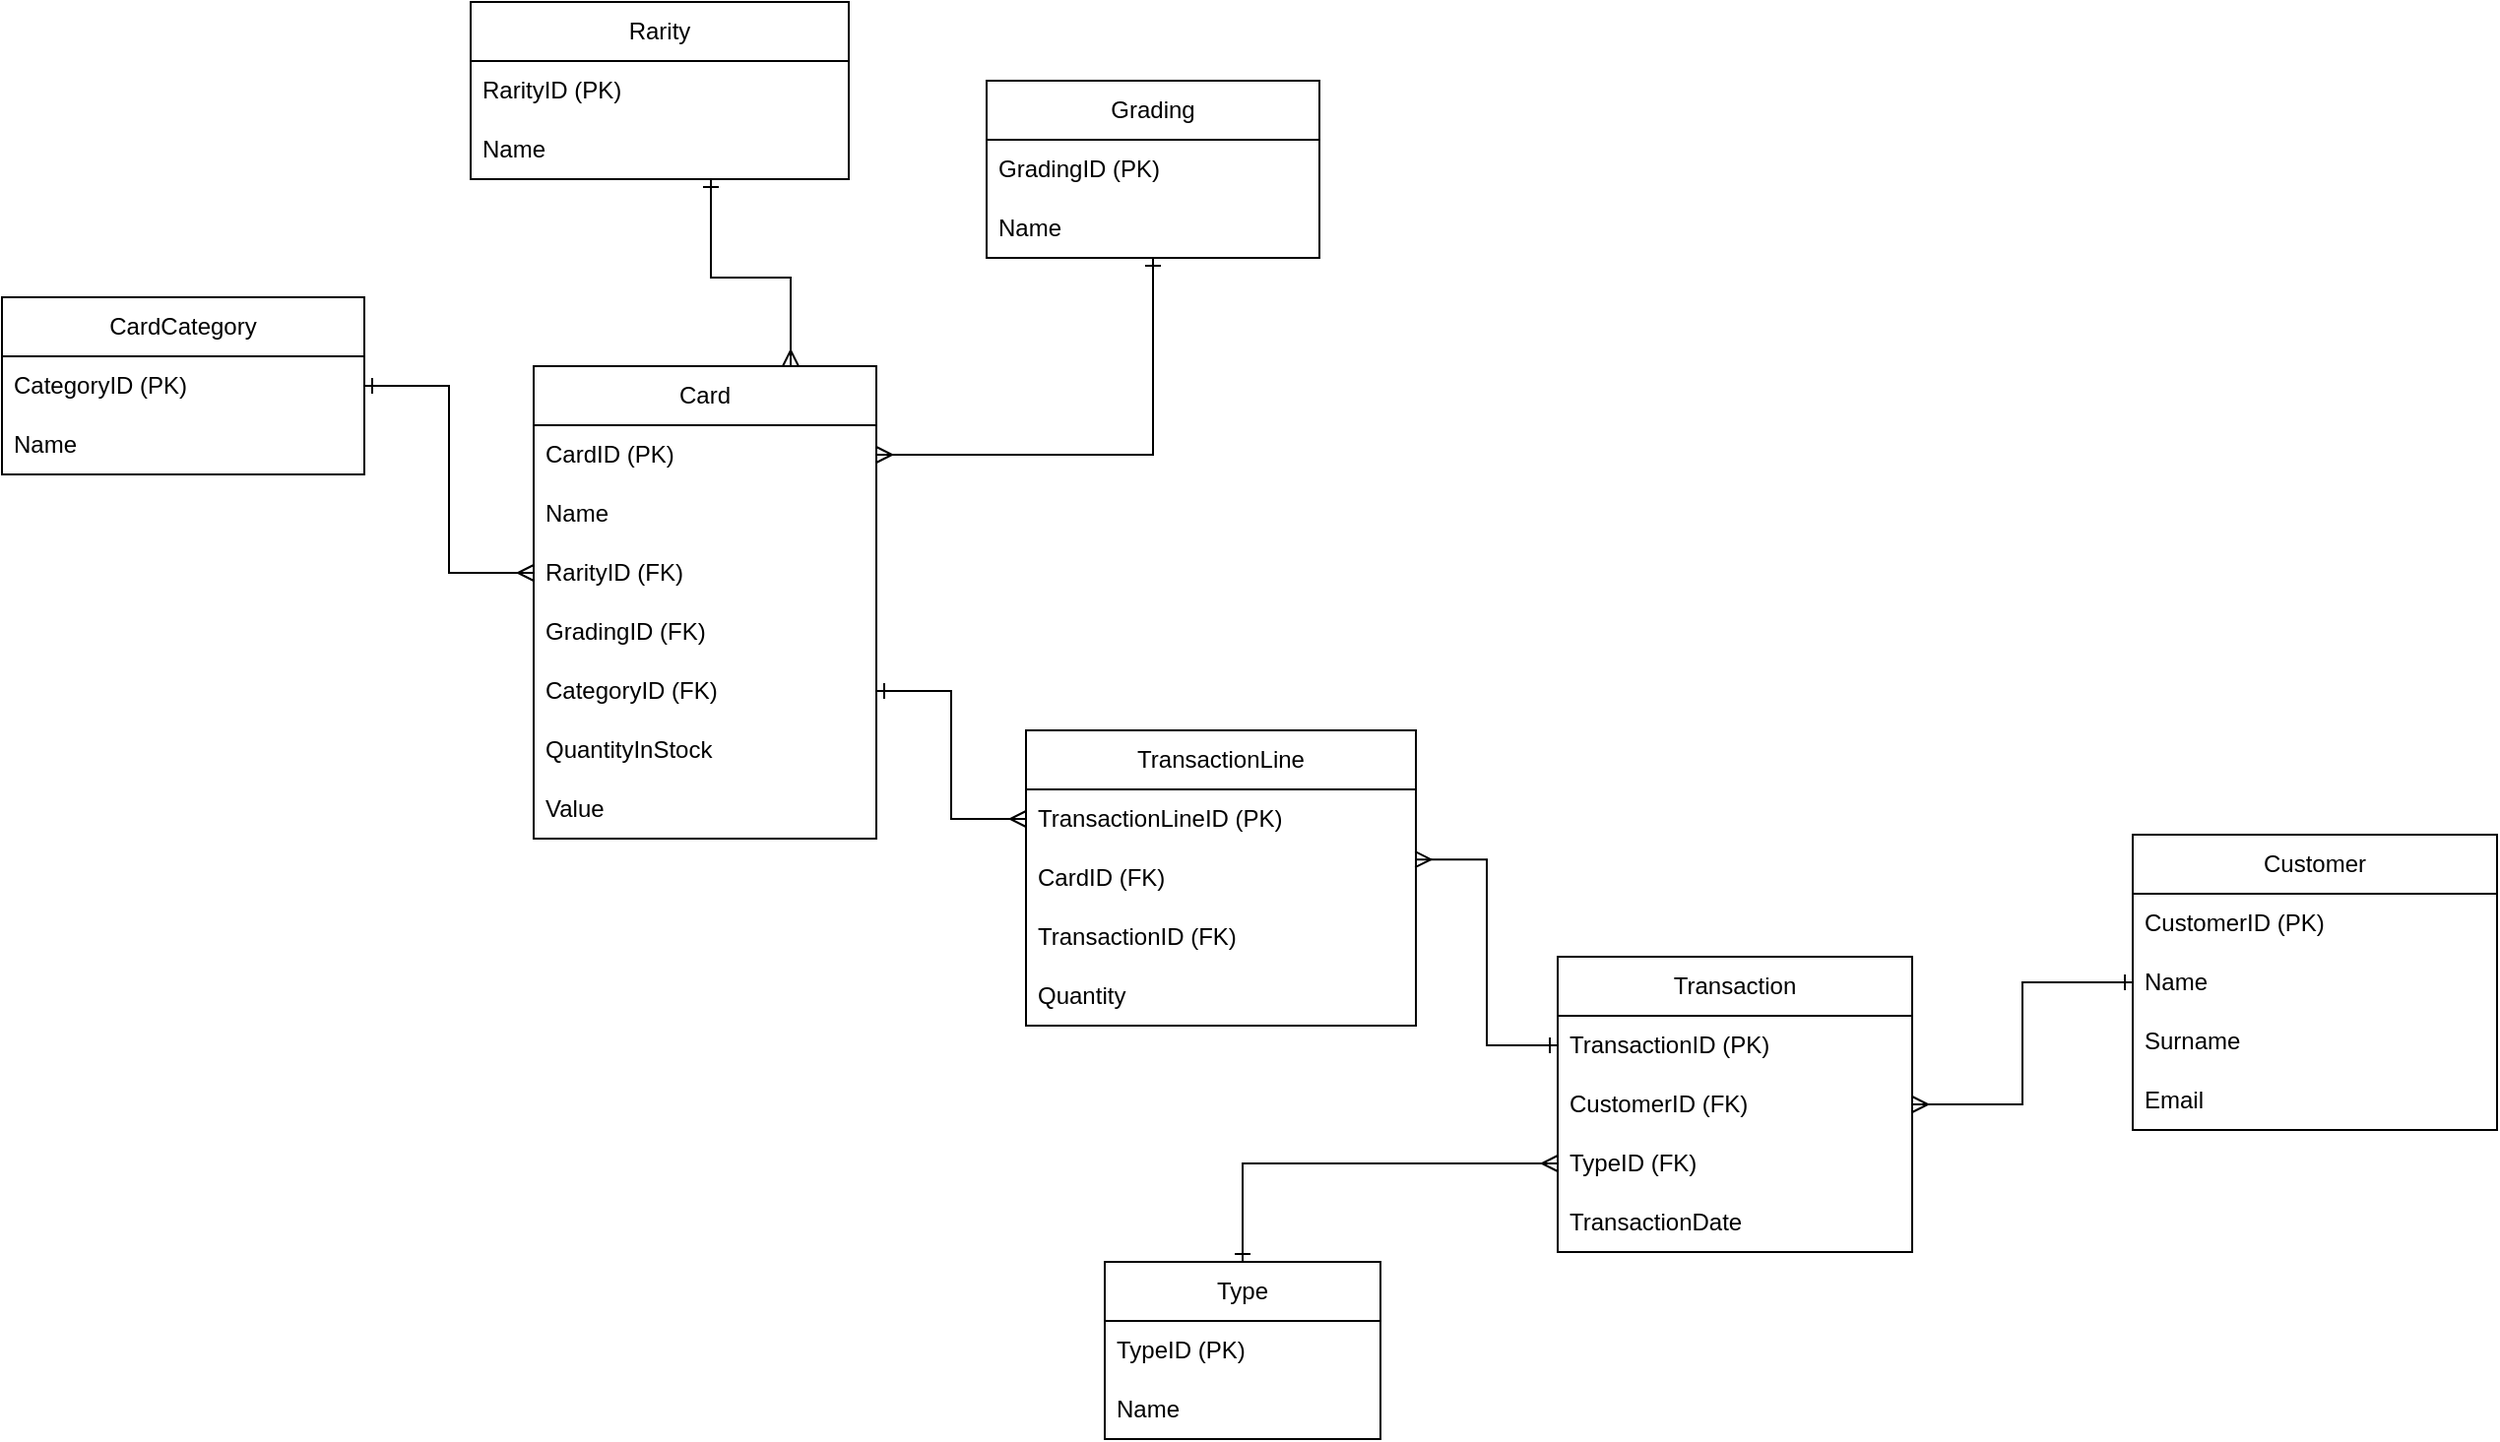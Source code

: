 <mxfile version="23.1.2" type="github">
  <diagram name="Page-1" id="Q0J5vgoRxOpuG1w4QGVU">
    <mxGraphModel dx="2288" dy="669" grid="1" gridSize="10" guides="1" tooltips="1" connect="1" arrows="1" fold="1" page="1" pageScale="1" pageWidth="827" pageHeight="1169" math="0" shadow="0">
      <root>
        <mxCell id="0" />
        <mxCell id="1" parent="0" />
        <mxCell id="mX4bafv3sgb2gPdgIgHv-1" value="CardCategory" style="swimlane;fontStyle=0;childLayout=stackLayout;horizontal=1;startSize=30;horizontalStack=0;resizeParent=1;resizeParentMax=0;resizeLast=0;collapsible=1;marginBottom=0;whiteSpace=wrap;html=1;" parent="1" vertex="1">
          <mxGeometry x="-240" y="370" width="184" height="90" as="geometry">
            <mxRectangle x="110" y="210" width="90" height="30" as="alternateBounds" />
          </mxGeometry>
        </mxCell>
        <mxCell id="mX4bafv3sgb2gPdgIgHv-2" value="CategoryID (PK)" style="text;strokeColor=none;fillColor=none;align=left;verticalAlign=middle;spacingLeft=4;spacingRight=4;overflow=hidden;points=[[0,0.5],[1,0.5]];portConstraint=eastwest;rotatable=0;whiteSpace=wrap;html=1;" parent="mX4bafv3sgb2gPdgIgHv-1" vertex="1">
          <mxGeometry y="30" width="184" height="30" as="geometry" />
        </mxCell>
        <mxCell id="mX4bafv3sgb2gPdgIgHv-3" value="Name" style="text;strokeColor=none;fillColor=none;align=left;verticalAlign=middle;spacingLeft=4;spacingRight=4;overflow=hidden;points=[[0,0.5],[1,0.5]];portConstraint=eastwest;rotatable=0;whiteSpace=wrap;html=1;" parent="mX4bafv3sgb2gPdgIgHv-1" vertex="1">
          <mxGeometry y="60" width="184" height="30" as="geometry" />
        </mxCell>
        <mxCell id="mX4bafv3sgb2gPdgIgHv-4" value="Card" style="swimlane;fontStyle=0;childLayout=stackLayout;horizontal=1;startSize=30;horizontalStack=0;resizeParent=1;resizeParentMax=0;resizeLast=0;collapsible=1;marginBottom=0;whiteSpace=wrap;html=1;" parent="1" vertex="1">
          <mxGeometry x="30" y="405" width="174" height="240" as="geometry" />
        </mxCell>
        <mxCell id="mX4bafv3sgb2gPdgIgHv-5" value="CardID (PK)" style="text;strokeColor=none;fillColor=none;align=left;verticalAlign=middle;spacingLeft=4;spacingRight=4;overflow=hidden;points=[[0,0.5],[1,0.5]];portConstraint=eastwest;rotatable=0;whiteSpace=wrap;html=1;" parent="mX4bafv3sgb2gPdgIgHv-4" vertex="1">
          <mxGeometry y="30" width="174" height="30" as="geometry" />
        </mxCell>
        <mxCell id="mX4bafv3sgb2gPdgIgHv-6" value="Name" style="text;strokeColor=none;fillColor=none;align=left;verticalAlign=middle;spacingLeft=4;spacingRight=4;overflow=hidden;points=[[0,0.5],[1,0.5]];portConstraint=eastwest;rotatable=0;whiteSpace=wrap;html=1;" parent="mX4bafv3sgb2gPdgIgHv-4" vertex="1">
          <mxGeometry y="60" width="174" height="30" as="geometry" />
        </mxCell>
        <mxCell id="mX4bafv3sgb2gPdgIgHv-7" value="RarityID (FK)" style="text;strokeColor=none;fillColor=none;align=left;verticalAlign=middle;spacingLeft=4;spacingRight=4;overflow=hidden;points=[[0,0.5],[1,0.5]];portConstraint=eastwest;rotatable=0;whiteSpace=wrap;html=1;" parent="mX4bafv3sgb2gPdgIgHv-4" vertex="1">
          <mxGeometry y="90" width="174" height="30" as="geometry" />
        </mxCell>
        <mxCell id="mX4bafv3sgb2gPdgIgHv-8" value="GradingID (FK)" style="text;strokeColor=none;fillColor=none;align=left;verticalAlign=middle;spacingLeft=4;spacingRight=4;overflow=hidden;points=[[0,0.5],[1,0.5]];portConstraint=eastwest;rotatable=0;whiteSpace=wrap;html=1;" parent="mX4bafv3sgb2gPdgIgHv-4" vertex="1">
          <mxGeometry y="120" width="174" height="30" as="geometry" />
        </mxCell>
        <mxCell id="mX4bafv3sgb2gPdgIgHv-9" value="CategoryID (FK)" style="text;strokeColor=none;fillColor=none;align=left;verticalAlign=middle;spacingLeft=4;spacingRight=4;overflow=hidden;points=[[0,0.5],[1,0.5]];portConstraint=eastwest;rotatable=0;whiteSpace=wrap;html=1;" parent="mX4bafv3sgb2gPdgIgHv-4" vertex="1">
          <mxGeometry y="150" width="174" height="30" as="geometry" />
        </mxCell>
        <mxCell id="mX4bafv3sgb2gPdgIgHv-10" value="QuantityInStock" style="text;strokeColor=none;fillColor=none;align=left;verticalAlign=middle;spacingLeft=4;spacingRight=4;overflow=hidden;points=[[0,0.5],[1,0.5]];portConstraint=eastwest;rotatable=0;whiteSpace=wrap;html=1;" parent="mX4bafv3sgb2gPdgIgHv-4" vertex="1">
          <mxGeometry y="180" width="174" height="30" as="geometry" />
        </mxCell>
        <mxCell id="mX4bafv3sgb2gPdgIgHv-11" value="Value" style="text;strokeColor=none;fillColor=none;align=left;verticalAlign=middle;spacingLeft=4;spacingRight=4;overflow=hidden;points=[[0,0.5],[1,0.5]];portConstraint=eastwest;rotatable=0;whiteSpace=wrap;html=1;" parent="mX4bafv3sgb2gPdgIgHv-4" vertex="1">
          <mxGeometry y="210" width="174" height="30" as="geometry" />
        </mxCell>
        <mxCell id="mX4bafv3sgb2gPdgIgHv-12" style="edgeStyle=orthogonalEdgeStyle;rounded=0;orthogonalLoop=1;jettySize=auto;html=1;entryX=1;entryY=0.5;entryDx=0;entryDy=0;endArrow=ERmany;endFill=0;startArrow=ERone;startFill=0;" parent="1" source="mX4bafv3sgb2gPdgIgHv-13" target="mX4bafv3sgb2gPdgIgHv-5" edge="1">
          <mxGeometry relative="1" as="geometry" />
        </mxCell>
        <mxCell id="mX4bafv3sgb2gPdgIgHv-13" value="Grading" style="swimlane;fontStyle=0;childLayout=stackLayout;horizontal=1;startSize=30;horizontalStack=0;resizeParent=1;resizeParentMax=0;resizeLast=0;collapsible=1;marginBottom=0;whiteSpace=wrap;html=1;" parent="1" vertex="1">
          <mxGeometry x="260" y="260" width="169" height="90" as="geometry" />
        </mxCell>
        <mxCell id="mX4bafv3sgb2gPdgIgHv-14" value="GradingID (PK)" style="text;strokeColor=none;fillColor=none;align=left;verticalAlign=middle;spacingLeft=4;spacingRight=4;overflow=hidden;points=[[0,0.5],[1,0.5]];portConstraint=eastwest;rotatable=0;whiteSpace=wrap;html=1;" parent="mX4bafv3sgb2gPdgIgHv-13" vertex="1">
          <mxGeometry y="30" width="169" height="30" as="geometry" />
        </mxCell>
        <mxCell id="mX4bafv3sgb2gPdgIgHv-15" value="Name" style="text;strokeColor=none;fillColor=none;align=left;verticalAlign=middle;spacingLeft=4;spacingRight=4;overflow=hidden;points=[[0,0.5],[1,0.5]];portConstraint=eastwest;rotatable=0;whiteSpace=wrap;html=1;" parent="mX4bafv3sgb2gPdgIgHv-13" vertex="1">
          <mxGeometry y="60" width="169" height="30" as="geometry" />
        </mxCell>
        <mxCell id="mX4bafv3sgb2gPdgIgHv-16" value="Transaction" style="swimlane;fontStyle=0;childLayout=stackLayout;horizontal=1;startSize=30;horizontalStack=0;resizeParent=1;resizeParentMax=0;resizeLast=0;collapsible=1;marginBottom=0;whiteSpace=wrap;html=1;" parent="1" vertex="1">
          <mxGeometry x="550" y="705" width="180" height="150" as="geometry" />
        </mxCell>
        <mxCell id="mX4bafv3sgb2gPdgIgHv-17" value="TransactionID (PK)" style="text;strokeColor=none;fillColor=none;align=left;verticalAlign=middle;spacingLeft=4;spacingRight=4;overflow=hidden;points=[[0,0.5],[1,0.5]];portConstraint=eastwest;rotatable=0;whiteSpace=wrap;html=1;" parent="mX4bafv3sgb2gPdgIgHv-16" vertex="1">
          <mxGeometry y="30" width="180" height="30" as="geometry" />
        </mxCell>
        <mxCell id="mX4bafv3sgb2gPdgIgHv-18" value="CustomerID (FK)" style="text;strokeColor=none;fillColor=none;align=left;verticalAlign=middle;spacingLeft=4;spacingRight=4;overflow=hidden;points=[[0,0.5],[1,0.5]];portConstraint=eastwest;rotatable=0;whiteSpace=wrap;html=1;" parent="mX4bafv3sgb2gPdgIgHv-16" vertex="1">
          <mxGeometry y="60" width="180" height="30" as="geometry" />
        </mxCell>
        <mxCell id="mX4bafv3sgb2gPdgIgHv-20" value="TypeID (FK)" style="text;strokeColor=none;fillColor=none;align=left;verticalAlign=middle;spacingLeft=4;spacingRight=4;overflow=hidden;points=[[0,0.5],[1,0.5]];portConstraint=eastwest;rotatable=0;whiteSpace=wrap;html=1;" parent="mX4bafv3sgb2gPdgIgHv-16" vertex="1">
          <mxGeometry y="90" width="180" height="30" as="geometry" />
        </mxCell>
        <mxCell id="mX4bafv3sgb2gPdgIgHv-21" value="TransactionDate" style="text;strokeColor=none;fillColor=none;align=left;verticalAlign=middle;spacingLeft=4;spacingRight=4;overflow=hidden;points=[[0,0.5],[1,0.5]];portConstraint=eastwest;rotatable=0;whiteSpace=wrap;html=1;" parent="mX4bafv3sgb2gPdgIgHv-16" vertex="1">
          <mxGeometry y="120" width="180" height="30" as="geometry" />
        </mxCell>
        <mxCell id="mX4bafv3sgb2gPdgIgHv-22" value="Rarity" style="swimlane;fontStyle=0;childLayout=stackLayout;horizontal=1;startSize=30;horizontalStack=0;resizeParent=1;resizeParentMax=0;resizeLast=0;collapsible=1;marginBottom=0;whiteSpace=wrap;html=1;" parent="1" vertex="1">
          <mxGeometry x="-2" y="220" width="192" height="90" as="geometry" />
        </mxCell>
        <mxCell id="mX4bafv3sgb2gPdgIgHv-23" value="RarityID (PK)" style="text;strokeColor=none;fillColor=none;align=left;verticalAlign=middle;spacingLeft=4;spacingRight=4;overflow=hidden;points=[[0,0.5],[1,0.5]];portConstraint=eastwest;rotatable=0;whiteSpace=wrap;html=1;" parent="mX4bafv3sgb2gPdgIgHv-22" vertex="1">
          <mxGeometry y="30" width="192" height="30" as="geometry" />
        </mxCell>
        <mxCell id="mX4bafv3sgb2gPdgIgHv-24" value="Name" style="text;strokeColor=none;fillColor=none;align=left;verticalAlign=middle;spacingLeft=4;spacingRight=4;overflow=hidden;points=[[0,0.5],[1,0.5]];portConstraint=eastwest;rotatable=0;whiteSpace=wrap;html=1;" parent="mX4bafv3sgb2gPdgIgHv-22" vertex="1">
          <mxGeometry y="60" width="192" height="30" as="geometry" />
        </mxCell>
        <mxCell id="mX4bafv3sgb2gPdgIgHv-25" style="edgeStyle=orthogonalEdgeStyle;rounded=0;orthogonalLoop=1;jettySize=auto;html=1;entryX=0.75;entryY=0;entryDx=0;entryDy=0;endArrow=ERmany;endFill=0;startArrow=ERone;startFill=0;" parent="1" source="mX4bafv3sgb2gPdgIgHv-24" target="mX4bafv3sgb2gPdgIgHv-4" edge="1">
          <mxGeometry relative="1" as="geometry">
            <Array as="points">
              <mxPoint x="120" y="360" />
              <mxPoint x="161" y="360" />
            </Array>
          </mxGeometry>
        </mxCell>
        <mxCell id="mX4bafv3sgb2gPdgIgHv-26" style="edgeStyle=orthogonalEdgeStyle;rounded=0;orthogonalLoop=1;jettySize=auto;html=1;entryX=1;entryY=0.5;entryDx=0;entryDy=0;startArrow=ERmany;startFill=0;endArrow=ERone;endFill=0;" parent="1" source="mX4bafv3sgb2gPdgIgHv-7" target="mX4bafv3sgb2gPdgIgHv-2" edge="1">
          <mxGeometry relative="1" as="geometry" />
        </mxCell>
        <mxCell id="mX4bafv3sgb2gPdgIgHv-27" value="Customer" style="swimlane;fontStyle=0;childLayout=stackLayout;horizontal=1;startSize=30;horizontalStack=0;resizeParent=1;resizeParentMax=0;resizeLast=0;collapsible=1;marginBottom=0;whiteSpace=wrap;html=1;" parent="1" vertex="1">
          <mxGeometry x="842" y="643" width="185" height="150" as="geometry" />
        </mxCell>
        <mxCell id="mX4bafv3sgb2gPdgIgHv-28" value="CustomerID (PK)" style="text;strokeColor=none;fillColor=none;align=left;verticalAlign=middle;spacingLeft=4;spacingRight=4;overflow=hidden;points=[[0,0.5],[1,0.5]];portConstraint=eastwest;rotatable=0;whiteSpace=wrap;html=1;" parent="mX4bafv3sgb2gPdgIgHv-27" vertex="1">
          <mxGeometry y="30" width="185" height="30" as="geometry" />
        </mxCell>
        <mxCell id="mX4bafv3sgb2gPdgIgHv-29" value="Name" style="text;strokeColor=none;fillColor=none;align=left;verticalAlign=middle;spacingLeft=4;spacingRight=4;overflow=hidden;points=[[0,0.5],[1,0.5]];portConstraint=eastwest;rotatable=0;whiteSpace=wrap;html=1;" parent="mX4bafv3sgb2gPdgIgHv-27" vertex="1">
          <mxGeometry y="60" width="185" height="30" as="geometry" />
        </mxCell>
        <mxCell id="mX4bafv3sgb2gPdgIgHv-30" value="Surname" style="text;strokeColor=none;fillColor=none;align=left;verticalAlign=middle;spacingLeft=4;spacingRight=4;overflow=hidden;points=[[0,0.5],[1,0.5]];portConstraint=eastwest;rotatable=0;whiteSpace=wrap;html=1;" parent="mX4bafv3sgb2gPdgIgHv-27" vertex="1">
          <mxGeometry y="90" width="185" height="30" as="geometry" />
        </mxCell>
        <mxCell id="mX4bafv3sgb2gPdgIgHv-31" value="Email" style="text;strokeColor=none;fillColor=none;align=left;verticalAlign=middle;spacingLeft=4;spacingRight=4;overflow=hidden;points=[[0,0.5],[1,0.5]];portConstraint=eastwest;rotatable=0;whiteSpace=wrap;html=1;" parent="mX4bafv3sgb2gPdgIgHv-27" vertex="1">
          <mxGeometry y="120" width="185" height="30" as="geometry" />
        </mxCell>
        <mxCell id="mX4bafv3sgb2gPdgIgHv-32" style="edgeStyle=orthogonalEdgeStyle;rounded=0;orthogonalLoop=1;jettySize=auto;html=1;entryX=0;entryY=0.5;entryDx=0;entryDy=0;endArrow=ERone;endFill=0;startArrow=ERmany;startFill=0;" parent="1" source="mX4bafv3sgb2gPdgIgHv-18" target="mX4bafv3sgb2gPdgIgHv-29" edge="1">
          <mxGeometry relative="1" as="geometry" />
        </mxCell>
        <mxCell id="mX4bafv3sgb2gPdgIgHv-33" style="edgeStyle=orthogonalEdgeStyle;rounded=0;orthogonalLoop=1;jettySize=auto;html=1;entryX=0;entryY=0.5;entryDx=0;entryDy=0;endArrow=ERmany;endFill=0;startArrow=ERone;startFill=0;" parent="1" source="mX4bafv3sgb2gPdgIgHv-34" target="mX4bafv3sgb2gPdgIgHv-20" edge="1">
          <mxGeometry relative="1" as="geometry" />
        </mxCell>
        <mxCell id="mX4bafv3sgb2gPdgIgHv-34" value="Type" style="swimlane;fontStyle=0;childLayout=stackLayout;horizontal=1;startSize=30;horizontalStack=0;resizeParent=1;resizeParentMax=0;resizeLast=0;collapsible=1;marginBottom=0;whiteSpace=wrap;html=1;" parent="1" vertex="1">
          <mxGeometry x="320" y="860" width="140" height="90" as="geometry" />
        </mxCell>
        <mxCell id="mX4bafv3sgb2gPdgIgHv-35" value="TypeID (PK)" style="text;strokeColor=none;fillColor=none;align=left;verticalAlign=middle;spacingLeft=4;spacingRight=4;overflow=hidden;points=[[0,0.5],[1,0.5]];portConstraint=eastwest;rotatable=0;whiteSpace=wrap;html=1;" parent="mX4bafv3sgb2gPdgIgHv-34" vertex="1">
          <mxGeometry y="30" width="140" height="30" as="geometry" />
        </mxCell>
        <mxCell id="mX4bafv3sgb2gPdgIgHv-36" value="Name" style="text;strokeColor=none;fillColor=none;align=left;verticalAlign=middle;spacingLeft=4;spacingRight=4;overflow=hidden;points=[[0,0.5],[1,0.5]];portConstraint=eastwest;rotatable=0;whiteSpace=wrap;html=1;" parent="mX4bafv3sgb2gPdgIgHv-34" vertex="1">
          <mxGeometry y="60" width="140" height="30" as="geometry" />
        </mxCell>
        <mxCell id="mX4bafv3sgb2gPdgIgHv-37" value="TransactionLine" style="swimlane;fontStyle=0;childLayout=stackLayout;horizontal=1;startSize=30;horizontalStack=0;resizeParent=1;resizeParentMax=0;resizeLast=0;collapsible=1;marginBottom=0;whiteSpace=wrap;html=1;" parent="1" vertex="1">
          <mxGeometry x="280" y="590" width="198" height="150" as="geometry" />
        </mxCell>
        <mxCell id="mX4bafv3sgb2gPdgIgHv-38" value="TransactionLineID (PK)" style="text;strokeColor=none;fillColor=none;align=left;verticalAlign=middle;spacingLeft=4;spacingRight=4;overflow=hidden;points=[[0,0.5],[1,0.5]];portConstraint=eastwest;rotatable=0;whiteSpace=wrap;html=1;" parent="mX4bafv3sgb2gPdgIgHv-37" vertex="1">
          <mxGeometry y="30" width="198" height="30" as="geometry" />
        </mxCell>
        <mxCell id="mX4bafv3sgb2gPdgIgHv-39" value="CardID (FK)" style="text;strokeColor=none;fillColor=none;align=left;verticalAlign=middle;spacingLeft=4;spacingRight=4;overflow=hidden;points=[[0,0.5],[1,0.5]];portConstraint=eastwest;rotatable=0;whiteSpace=wrap;html=1;" parent="mX4bafv3sgb2gPdgIgHv-37" vertex="1">
          <mxGeometry y="60" width="198" height="30" as="geometry" />
        </mxCell>
        <mxCell id="mX4bafv3sgb2gPdgIgHv-40" value="TransactionID (FK)" style="text;strokeColor=none;fillColor=none;align=left;verticalAlign=middle;spacingLeft=4;spacingRight=4;overflow=hidden;points=[[0,0.5],[1,0.5]];portConstraint=eastwest;rotatable=0;whiteSpace=wrap;html=1;" parent="mX4bafv3sgb2gPdgIgHv-37" vertex="1">
          <mxGeometry y="90" width="198" height="30" as="geometry" />
        </mxCell>
        <mxCell id="mX4bafv3sgb2gPdgIgHv-41" value="Quantity" style="text;strokeColor=none;fillColor=none;align=left;verticalAlign=middle;spacingLeft=4;spacingRight=4;overflow=hidden;points=[[0,0.5],[1,0.5]];portConstraint=eastwest;rotatable=0;whiteSpace=wrap;html=1;" parent="mX4bafv3sgb2gPdgIgHv-37" vertex="1">
          <mxGeometry y="120" width="198" height="30" as="geometry" />
        </mxCell>
        <mxCell id="mX4bafv3sgb2gPdgIgHv-42" style="edgeStyle=orthogonalEdgeStyle;rounded=0;orthogonalLoop=1;jettySize=auto;html=1;entryX=0;entryY=0.5;entryDx=0;entryDy=0;endArrow=ERmany;endFill=0;startArrow=ERone;startFill=0;" parent="1" source="mX4bafv3sgb2gPdgIgHv-9" target="mX4bafv3sgb2gPdgIgHv-38" edge="1">
          <mxGeometry relative="1" as="geometry" />
        </mxCell>
        <mxCell id="mX4bafv3sgb2gPdgIgHv-43" style="edgeStyle=orthogonalEdgeStyle;rounded=0;orthogonalLoop=1;jettySize=auto;html=1;exitX=0;exitY=0.5;exitDx=0;exitDy=0;entryX=0.998;entryY=0.186;entryDx=0;entryDy=0;entryPerimeter=0;startArrow=ERone;startFill=0;endArrow=ERmany;endFill=0;" parent="1" source="mX4bafv3sgb2gPdgIgHv-17" target="mX4bafv3sgb2gPdgIgHv-39" edge="1">
          <mxGeometry relative="1" as="geometry" />
        </mxCell>
      </root>
    </mxGraphModel>
  </diagram>
</mxfile>

